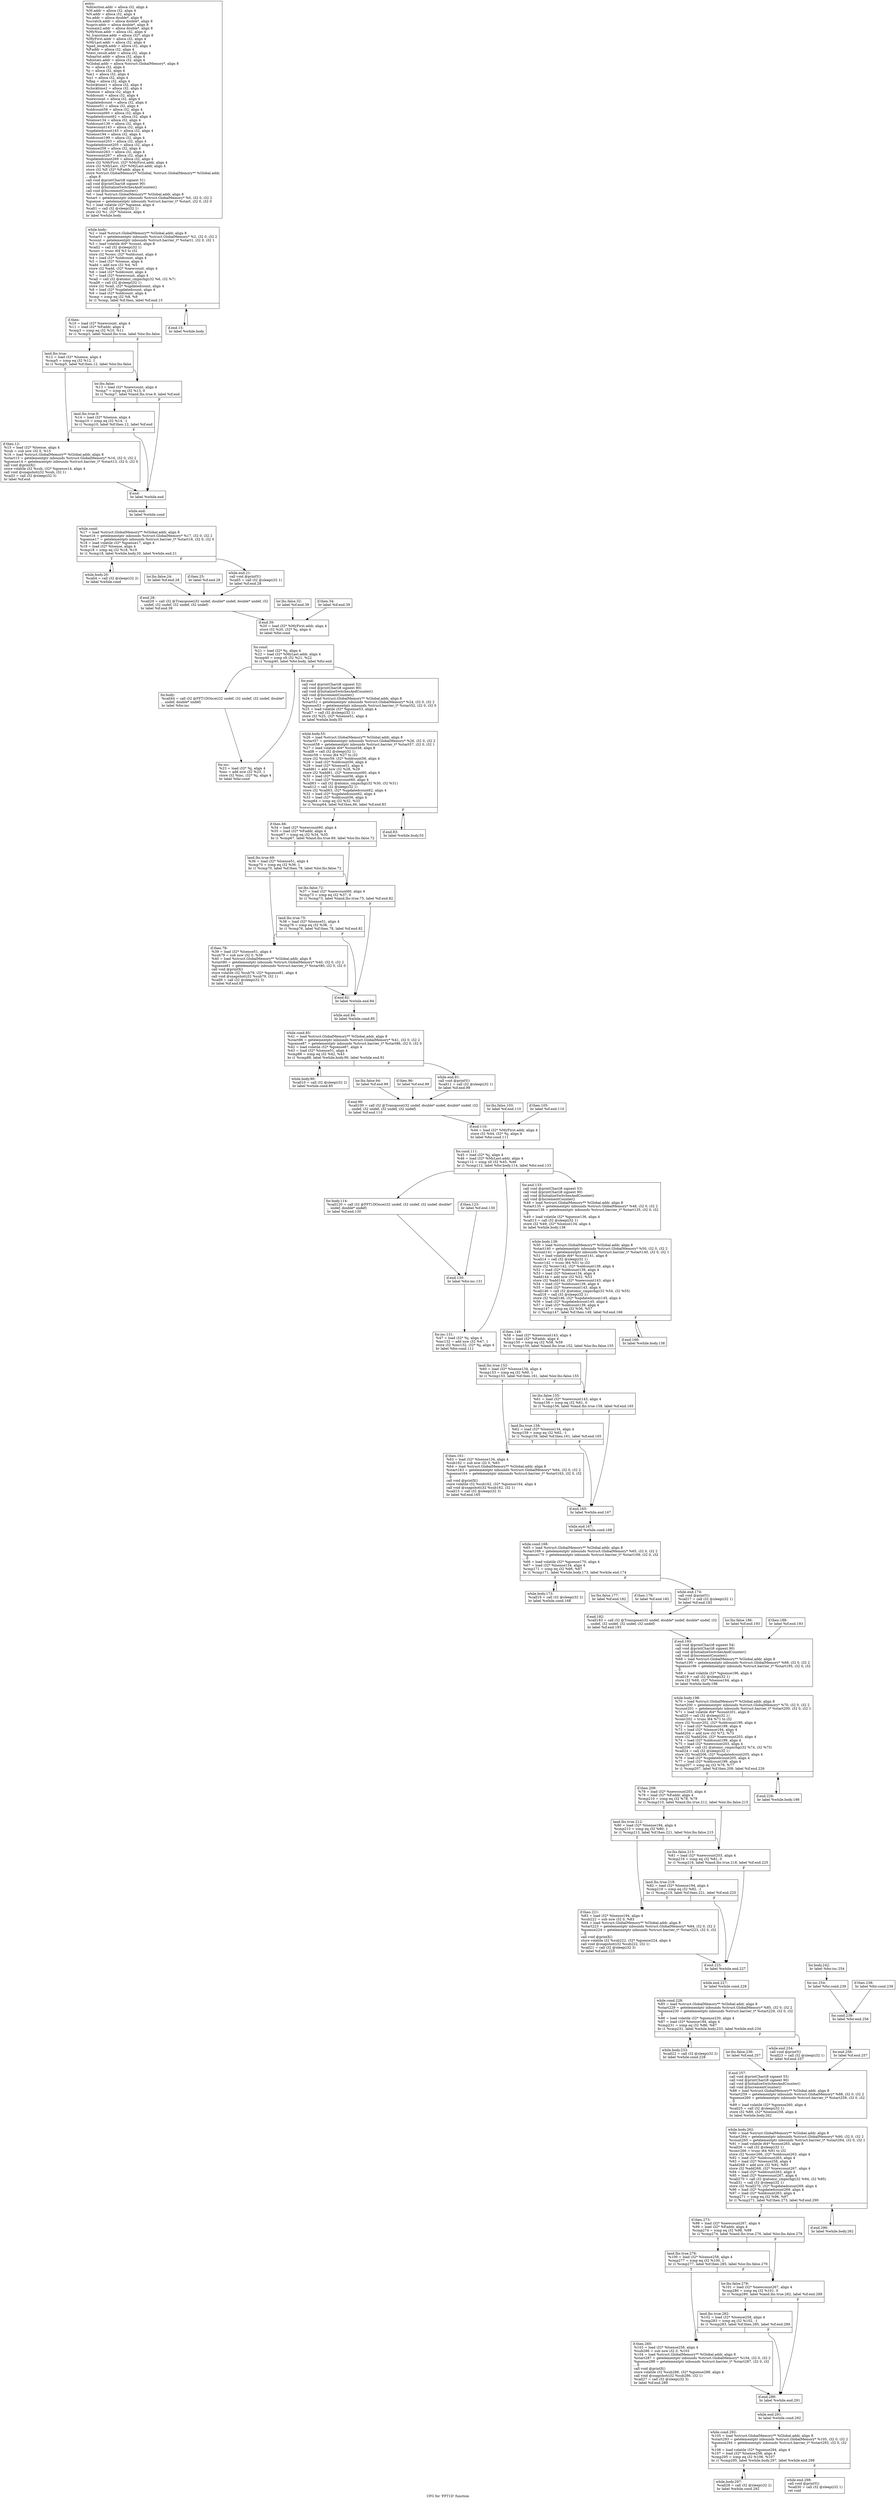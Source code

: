 digraph "CFG for 'FFT1D' function" {
	label="CFG for 'FFT1D' function";

	Node0x5db7f70 [shape=record,label="{entry:\l  %direction.addr = alloca i32, align 4\l  %M.addr = alloca i32, align 4\l  %N.addr = alloca i32, align 4\l  %x.addr = alloca double*, align 8\l  %scratch.addr = alloca double*, align 8\l  %upriv.addr = alloca double*, align 8\l  %umain2.addr = alloca double*, align 8\l  %MyNum.addr = alloca i32, align 4\l  %l_transtime.addr = alloca i32*, align 8\l  %MyFirst.addr = alloca i32, align 4\l  %MyLast.addr = alloca i32, align 4\l  %pad_length.addr = alloca i32, align 4\l  %P.addr = alloca i32, align 4\l  %test_result.addr = alloca i32, align 4\l  %doprint.addr = alloca i32, align 4\l  %dostats.addr = alloca i32, align 4\l  %Global.addr = alloca %struct.GlobalMemory*, align 8\l  %i = alloca i32, align 4\l  %j = alloca i32, align 4\l  %m1 = alloca i32, align 4\l  %n1 = alloca i32, align 4\l  %flag = alloca i32, align 4\l  %clocktime1 = alloca i32, align 4\l  %clocktime2 = alloca i32, align 4\l  %lsense = alloca i32, align 4\l  %oldcount = alloca i32, align 4\l  %newcount = alloca i32, align 4\l  %updatedcount = alloca i32, align 4\l  %lsense51 = alloca i32, align 4\l  %oldcount56 = alloca i32, align 4\l  %newcount60 = alloca i32, align 4\l  %updatedcount62 = alloca i32, align 4\l  %lsense134 = alloca i32, align 4\l  %oldcount139 = alloca i32, align 4\l  %newcount143 = alloca i32, align 4\l  %updatedcount145 = alloca i32, align 4\l  %lsense194 = alloca i32, align 4\l  %oldcount199 = alloca i32, align 4\l  %newcount203 = alloca i32, align 4\l  %updatedcount205 = alloca i32, align 4\l  %lsense258 = alloca i32, align 4\l  %oldcount263 = alloca i32, align 4\l  %newcount267 = alloca i32, align 4\l  %updatedcount269 = alloca i32, align 4\l  store i32 %MyFirst, i32* %MyFirst.addr, align 4\l  store i32 %MyLast, i32* %MyLast.addr, align 4\l  store i32 %P, i32* %P.addr, align 4\l  store %struct.GlobalMemory* %Global, %struct.GlobalMemory** %Global.addr,\l... align 8\l  call void @printChar(i8 signext 51)\l  call void @printChar(i8 signext 90)\l  call void @InitializeSwitchesAndCounter()\l  call void @IncrementCounter()\l  %0 = load %struct.GlobalMemory** %Global.addr, align 8\l  %start = getelementptr inbounds %struct.GlobalMemory* %0, i32 0, i32 2\l  %gsense = getelementptr inbounds %struct.barrier_t* %start, i32 0, i32 0\l  %1 = load volatile i32* %gsense, align 4\l  %call1 = call i32 @sleep(i32 1)\l  store i32 %1, i32* %lsense, align 4\l  br label %while.body\l}"];
	Node0x5db7f70 -> Node0x5db7fc0;
	Node0x5db7fc0 [shape=record,label="{while.body:                                       \l  %2 = load %struct.GlobalMemory** %Global.addr, align 8\l  %start1 = getelementptr inbounds %struct.GlobalMemory* %2, i32 0, i32 2\l  %count = getelementptr inbounds %struct.barrier_t* %start1, i32 0, i32 1\l  %3 = load volatile i64* %count, align 8\l  %call2 = call i32 @sleep(i32 1)\l  %conv = trunc i64 %3 to i32\l  store i32 %conv, i32* %oldcount, align 4\l  %4 = load i32* %oldcount, align 4\l  %5 = load i32* %lsense, align 4\l  %add = add nsw i32 %4, %5\l  store i32 %add, i32* %newcount, align 4\l  %6 = load i32* %oldcount, align 4\l  %7 = load i32* %newcount, align 4\l  %call = call i32 @atomic_cmpxchg(i32 %6, i32 %7)\l  %call6 = call i32 @sleep(i32 1)\l  store i32 %call, i32* %updatedcount, align 4\l  %8 = load i32* %updatedcount, align 4\l  %9 = load i32* %oldcount, align 4\l  %cmp = icmp eq i32 %8, %9\l  br i1 %cmp, label %if.then, label %if.end.15\l|{<s0>T|<s1>F}}"];
	Node0x5db7fc0:s0 -> Node0x5db8010;
	Node0x5db7fc0:s1 -> Node0x5db81f0;
	Node0x5db8010 [shape=record,label="{if.then:                                          \l  %10 = load i32* %newcount, align 4\l  %11 = load i32* %P.addr, align 4\l  %cmp3 = icmp eq i32 %10, %11\l  br i1 %cmp3, label %land.lhs.true, label %lor.lhs.false\l|{<s0>T|<s1>F}}"];
	Node0x5db8010:s0 -> Node0x5db8060;
	Node0x5db8010:s1 -> Node0x5db80b0;
	Node0x5db8060 [shape=record,label="{land.lhs.true:                                    \l  %12 = load i32* %lsense, align 4\l  %cmp5 = icmp eq i32 %12, 1\l  br i1 %cmp5, label %if.then.12, label %lor.lhs.false\l|{<s0>T|<s1>F}}"];
	Node0x5db8060:s0 -> Node0x5db8150;
	Node0x5db8060:s1 -> Node0x5db80b0;
	Node0x5db80b0 [shape=record,label="{lor.lhs.false:                                    \l  %13 = load i32* %newcount, align 4\l  %cmp7 = icmp eq i32 %13, 0\l  br i1 %cmp7, label %land.lhs.true.9, label %if.end\l|{<s0>T|<s1>F}}"];
	Node0x5db80b0:s0 -> Node0x5db8100;
	Node0x5db80b0:s1 -> Node0x5db81a0;
	Node0x5db8100 [shape=record,label="{land.lhs.true.9:                                  \l  %14 = load i32* %lsense, align 4\l  %cmp10 = icmp eq i32 %14, -1\l  br i1 %cmp10, label %if.then.12, label %if.end\l|{<s0>T|<s1>F}}"];
	Node0x5db8100:s0 -> Node0x5db8150;
	Node0x5db8100:s1 -> Node0x5db81a0;
	Node0x5db8150 [shape=record,label="{if.then.12:                                       \l  %15 = load i32* %lsense, align 4\l  %sub = sub nsw i32 0, %15\l  %16 = load %struct.GlobalMemory** %Global.addr, align 8\l  %start13 = getelementptr inbounds %struct.GlobalMemory* %16, i32 0, i32 2\l  %gsense14 = getelementptr inbounds %struct.barrier_t* %start13, i32 0, i32 0\l  call void @printX()\l  store volatile i32 %sub, i32* %gsense14, align 4\l  call void @snapshot(i32 %sub, i32 1)\l  %call3 = call i32 @sleep(i32 3)\l  br label %if.end\l}"];
	Node0x5db8150 -> Node0x5db81a0;
	Node0x5db81a0 [shape=record,label="{if.end:                                           \l  br label %while.end\l}"];
	Node0x5db81a0 -> Node0x5db8240;
	Node0x5db81f0 [shape=record,label="{if.end.15:                                        \l  br label %while.body\l}"];
	Node0x5db81f0 -> Node0x5db7fc0;
	Node0x5db8240 [shape=record,label="{while.end:                                        \l  br label %while.cond\l}"];
	Node0x5db8240 -> Node0x5db8290;
	Node0x5db8290 [shape=record,label="{while.cond:                                       \l  %17 = load %struct.GlobalMemory** %Global.addr, align 8\l  %start16 = getelementptr inbounds %struct.GlobalMemory* %17, i32 0, i32 2\l  %gsense17 = getelementptr inbounds %struct.barrier_t* %start16, i32 0, i32 0\l  %18 = load volatile i32* %gsense17, align 4\l  %19 = load i32* %lsense, align 4\l  %cmp18 = icmp eq i32 %18, %19\l  br i1 %cmp18, label %while.body.20, label %while.end.21\l|{<s0>T|<s1>F}}"];
	Node0x5db8290:s0 -> Node0x5db82e0;
	Node0x5db8290:s1 -> Node0x5db8330;
	Node0x5db82e0 [shape=record,label="{while.body.20:                                    \l  %call4 = call i32 @sleep(i32 2)\l  br label %while.cond\l}"];
	Node0x5db82e0 -> Node0x5db8290;
	Node0x5db8330 [shape=record,label="{while.end.21:                                     \l  call void @printY()\l  %call5 = call i32 @sleep(i32 1)\l  br label %if.end.28\l}"];
	Node0x5db8330 -> Node0x5db8420;
	Node0x5db8380 [shape=record,label="{lor.lhs.false.24:                                 \l  br label %if.end.28\l}"];
	Node0x5db8380 -> Node0x5db8420;
	Node0x5db83d0 [shape=record,label="{if.then.25:                                       \l  br label %if.end.28\l}"];
	Node0x5db83d0 -> Node0x5db8420;
	Node0x5db8420 [shape=record,label="{if.end.28:                                        \l  %call29 = call i32 @Transpose(i32 undef, double* undef, double* undef, i32\l... undef, i32 undef, i32 undef, i32 undef)\l  br label %if.end.39\l}"];
	Node0x5db8420 -> Node0x5db8510;
	Node0x5db8470 [shape=record,label="{lor.lhs.false.32:                                 \l  br label %if.end.39\l}"];
	Node0x5db8470 -> Node0x5db8510;
	Node0x5db84c0 [shape=record,label="{if.then.34:                                       \l  br label %if.end.39\l}"];
	Node0x5db84c0 -> Node0x5db8510;
	Node0x5db8510 [shape=record,label="{if.end.39:                                        \l  %20 = load i32* %MyFirst.addr, align 4\l  store i32 %20, i32* %j, align 4\l  br label %for.cond\l}"];
	Node0x5db8510 -> Node0x5db8560;
	Node0x5db8560 [shape=record,label="{for.cond:                                         \l  %21 = load i32* %j, align 4\l  %22 = load i32* %MyLast.addr, align 4\l  %cmp40 = icmp slt i32 %21, %22\l  br i1 %cmp40, label %for.body, label %for.end\l|{<s0>T|<s1>F}}"];
	Node0x5db8560:s0 -> Node0x5db85b0;
	Node0x5db8560:s1 -> Node0x5db8650;
	Node0x5db85b0 [shape=record,label="{for.body:                                         \l  %call44 = call i32 @FFT1DOnce(i32 undef, i32 undef, i32 undef, double*\l... undef, double* undef)\l  br label %for.inc\l}"];
	Node0x5db85b0 -> Node0x5db8600;
	Node0x5db8600 [shape=record,label="{for.inc:                                          \l  %23 = load i32* %j, align 4\l  %inc = add nsw i32 %23, 1\l  store i32 %inc, i32* %j, align 4\l  br label %for.cond\l}"];
	Node0x5db8600 -> Node0x5db8560;
	Node0x5db8650 [shape=record,label="{for.end:                                          \l  call void @printChar(i8 signext 52)\l  call void @printChar(i8 signext 90)\l  call void @InitializeSwitchesAndCounter()\l  call void @IncrementCounter()\l  %24 = load %struct.GlobalMemory** %Global.addr, align 8\l  %start52 = getelementptr inbounds %struct.GlobalMemory* %24, i32 0, i32 2\l  %gsense53 = getelementptr inbounds %struct.barrier_t* %start52, i32 0, i32 0\l  %25 = load volatile i32* %gsense53, align 4\l  %call7 = call i32 @sleep(i32 1)\l  store i32 %25, i32* %lsense51, align 4\l  br label %while.body.55\l}"];
	Node0x5db8650 -> Node0x5db86a0;
	Node0x5db86a0 [shape=record,label="{while.body.55:                                    \l  %26 = load %struct.GlobalMemory** %Global.addr, align 8\l  %start57 = getelementptr inbounds %struct.GlobalMemory* %26, i32 0, i32 2\l  %count58 = getelementptr inbounds %struct.barrier_t* %start57, i32 0, i32 1\l  %27 = load volatile i64* %count58, align 8\l  %call8 = call i32 @sleep(i32 1)\l  %conv59 = trunc i64 %27 to i32\l  store i32 %conv59, i32* %oldcount56, align 4\l  %28 = load i32* %oldcount56, align 4\l  %29 = load i32* %lsense51, align 4\l  %add61 = add nsw i32 %28, %29\l  store i32 %add61, i32* %newcount60, align 4\l  %30 = load i32* %oldcount56, align 4\l  %31 = load i32* %newcount60, align 4\l  %call63 = call i32 @atomic_cmpxchg(i32 %30, i32 %31)\l  %call12 = call i32 @sleep(i32 1)\l  store i32 %call63, i32* %updatedcount62, align 4\l  %32 = load i32* %updatedcount62, align 4\l  %33 = load i32* %oldcount56, align 4\l  %cmp64 = icmp eq i32 %32, %33\l  br i1 %cmp64, label %if.then.66, label %if.end.83\l|{<s0>T|<s1>F}}"];
	Node0x5db86a0:s0 -> Node0x5db86f0;
	Node0x5db86a0:s1 -> Node0x5db88d0;
	Node0x5db86f0 [shape=record,label="{if.then.66:                                       \l  %34 = load i32* %newcount60, align 4\l  %35 = load i32* %P.addr, align 4\l  %cmp67 = icmp eq i32 %34, %35\l  br i1 %cmp67, label %land.lhs.true.69, label %lor.lhs.false.72\l|{<s0>T|<s1>F}}"];
	Node0x5db86f0:s0 -> Node0x5db8740;
	Node0x5db86f0:s1 -> Node0x5db8790;
	Node0x5db8740 [shape=record,label="{land.lhs.true.69:                                 \l  %36 = load i32* %lsense51, align 4\l  %cmp70 = icmp eq i32 %36, 1\l  br i1 %cmp70, label %if.then.78, label %lor.lhs.false.72\l|{<s0>T|<s1>F}}"];
	Node0x5db8740:s0 -> Node0x5db8830;
	Node0x5db8740:s1 -> Node0x5db8790;
	Node0x5db8790 [shape=record,label="{lor.lhs.false.72:                                 \l  %37 = load i32* %newcount60, align 4\l  %cmp73 = icmp eq i32 %37, 0\l  br i1 %cmp73, label %land.lhs.true.75, label %if.end.82\l|{<s0>T|<s1>F}}"];
	Node0x5db8790:s0 -> Node0x5db87e0;
	Node0x5db8790:s1 -> Node0x5db8880;
	Node0x5db87e0 [shape=record,label="{land.lhs.true.75:                                 \l  %38 = load i32* %lsense51, align 4\l  %cmp76 = icmp eq i32 %38, -1\l  br i1 %cmp76, label %if.then.78, label %if.end.82\l|{<s0>T|<s1>F}}"];
	Node0x5db87e0:s0 -> Node0x5db8830;
	Node0x5db87e0:s1 -> Node0x5db8880;
	Node0x5db8830 [shape=record,label="{if.then.78:                                       \l  %39 = load i32* %lsense51, align 4\l  %sub79 = sub nsw i32 0, %39\l  %40 = load %struct.GlobalMemory** %Global.addr, align 8\l  %start80 = getelementptr inbounds %struct.GlobalMemory* %40, i32 0, i32 2\l  %gsense81 = getelementptr inbounds %struct.barrier_t* %start80, i32 0, i32 0\l  call void @printX()\l  store volatile i32 %sub79, i32* %gsense81, align 4\l  call void @snapshot(i32 %sub79, i32 1)\l  %call9 = call i32 @sleep(i32 3)\l  br label %if.end.82\l}"];
	Node0x5db8830 -> Node0x5db8880;
	Node0x5db8880 [shape=record,label="{if.end.82:                                        \l  br label %while.end.84\l}"];
	Node0x5db8880 -> Node0x5db8920;
	Node0x5db88d0 [shape=record,label="{if.end.83:                                        \l  br label %while.body.55\l}"];
	Node0x5db88d0 -> Node0x5db86a0;
	Node0x5db8920 [shape=record,label="{while.end.84:                                     \l  br label %while.cond.85\l}"];
	Node0x5db8920 -> Node0x5db8970;
	Node0x5db8970 [shape=record,label="{while.cond.85:                                    \l  %41 = load %struct.GlobalMemory** %Global.addr, align 8\l  %start86 = getelementptr inbounds %struct.GlobalMemory* %41, i32 0, i32 2\l  %gsense87 = getelementptr inbounds %struct.barrier_t* %start86, i32 0, i32 0\l  %42 = load volatile i32* %gsense87, align 4\l  %43 = load i32* %lsense51, align 4\l  %cmp88 = icmp eq i32 %42, %43\l  br i1 %cmp88, label %while.body.90, label %while.end.91\l|{<s0>T|<s1>F}}"];
	Node0x5db8970:s0 -> Node0x5db89c0;
	Node0x5db8970:s1 -> Node0x5db8a10;
	Node0x5db89c0 [shape=record,label="{while.body.90:                                    \l  %call10 = call i32 @sleep(i32 2)\l  br label %while.cond.85\l}"];
	Node0x5db89c0 -> Node0x5db8970;
	Node0x5db8a10 [shape=record,label="{while.end.91:                                     \l  call void @printY()\l  %call11 = call i32 @sleep(i32 1)\l  br label %if.end.99\l}"];
	Node0x5db8a10 -> Node0x5db8b00;
	Node0x5db8a60 [shape=record,label="{lor.lhs.false.94:                                 \l  br label %if.end.99\l}"];
	Node0x5db8a60 -> Node0x5db8b00;
	Node0x5db8ab0 [shape=record,label="{if.then.96:                                       \l  br label %if.end.99\l}"];
	Node0x5db8ab0 -> Node0x5db8b00;
	Node0x5db8b00 [shape=record,label="{if.end.99:                                        \l  %call100 = call i32 @Transpose(i32 undef, double* undef, double* undef, i32\l... undef, i32 undef, i32 undef, i32 undef)\l  br label %if.end.110\l}"];
	Node0x5db8b00 -> Node0x5db8bf0;
	Node0x5db8b50 [shape=record,label="{lor.lhs.false.103:                                \l  br label %if.end.110\l}"];
	Node0x5db8b50 -> Node0x5db8bf0;
	Node0x5db8ba0 [shape=record,label="{if.then.105:                                      \l  br label %if.end.110\l}"];
	Node0x5db8ba0 -> Node0x5db8bf0;
	Node0x5db8bf0 [shape=record,label="{if.end.110:                                       \l  %44 = load i32* %MyFirst.addr, align 4\l  store i32 %44, i32* %j, align 4\l  br label %for.cond.111\l}"];
	Node0x5db8bf0 -> Node0x5db8c40;
	Node0x5db8c40 [shape=record,label="{for.cond.111:                                     \l  %45 = load i32* %j, align 4\l  %46 = load i32* %MyLast.addr, align 4\l  %cmp112 = icmp slt i32 %45, %46\l  br i1 %cmp112, label %for.body.114, label %for.end.133\l|{<s0>T|<s1>F}}"];
	Node0x5db8c40:s0 -> Node0x5db8c90;
	Node0x5db8c40:s1 -> Node0x5db8dd0;
	Node0x5db8c90 [shape=record,label="{for.body.114:                                     \l  %call120 = call i32 @FFT1DOnce(i32 undef, i32 undef, i32 undef, double*\l... undef, double* undef)\l  br label %if.end.130\l}"];
	Node0x5db8c90 -> Node0x5db8d30;
	Node0x5db8ce0 [shape=record,label="{if.then.123:                                      \l  br label %if.end.130\l}"];
	Node0x5db8ce0 -> Node0x5db8d30;
	Node0x5db8d30 [shape=record,label="{if.end.130:                                       \l  br label %for.inc.131\l}"];
	Node0x5db8d30 -> Node0x5db8d80;
	Node0x5db8d80 [shape=record,label="{for.inc.131:                                      \l  %47 = load i32* %j, align 4\l  %inc132 = add nsw i32 %47, 1\l  store i32 %inc132, i32* %j, align 4\l  br label %for.cond.111\l}"];
	Node0x5db8d80 -> Node0x5db8c40;
	Node0x5db8dd0 [shape=record,label="{for.end.133:                                      \l  call void @printChar(i8 signext 53)\l  call void @printChar(i8 signext 90)\l  call void @InitializeSwitchesAndCounter()\l  call void @IncrementCounter()\l  %48 = load %struct.GlobalMemory** %Global.addr, align 8\l  %start135 = getelementptr inbounds %struct.GlobalMemory* %48, i32 0, i32 2\l  %gsense136 = getelementptr inbounds %struct.barrier_t* %start135, i32 0, i32\l... 0\l  %49 = load volatile i32* %gsense136, align 4\l  %call13 = call i32 @sleep(i32 1)\l  store i32 %49, i32* %lsense134, align 4\l  br label %while.body.138\l}"];
	Node0x5db8dd0 -> Node0x5db8e20;
	Node0x5db8e20 [shape=record,label="{while.body.138:                                   \l  %50 = load %struct.GlobalMemory** %Global.addr, align 8\l  %start140 = getelementptr inbounds %struct.GlobalMemory* %50, i32 0, i32 2\l  %count141 = getelementptr inbounds %struct.barrier_t* %start140, i32 0, i32 1\l  %51 = load volatile i64* %count141, align 8\l  %call14 = call i32 @sleep(i32 1)\l  %conv142 = trunc i64 %51 to i32\l  store i32 %conv142, i32* %oldcount139, align 4\l  %52 = load i32* %oldcount139, align 4\l  %53 = load i32* %lsense134, align 4\l  %add144 = add nsw i32 %52, %53\l  store i32 %add144, i32* %newcount143, align 4\l  %54 = load i32* %oldcount139, align 4\l  %55 = load i32* %newcount143, align 4\l  %call146 = call i32 @atomic_cmpxchg(i32 %54, i32 %55)\l  %call18 = call i32 @sleep(i32 1)\l  store i32 %call146, i32* %updatedcount145, align 4\l  %56 = load i32* %updatedcount145, align 4\l  %57 = load i32* %oldcount139, align 4\l  %cmp147 = icmp eq i32 %56, %57\l  br i1 %cmp147, label %if.then.149, label %if.end.166\l|{<s0>T|<s1>F}}"];
	Node0x5db8e20:s0 -> Node0x5db8e70;
	Node0x5db8e20:s1 -> Node0x5db9050;
	Node0x5db8e70 [shape=record,label="{if.then.149:                                      \l  %58 = load i32* %newcount143, align 4\l  %59 = load i32* %P.addr, align 4\l  %cmp150 = icmp eq i32 %58, %59\l  br i1 %cmp150, label %land.lhs.true.152, label %lor.lhs.false.155\l|{<s0>T|<s1>F}}"];
	Node0x5db8e70:s0 -> Node0x5db8ec0;
	Node0x5db8e70:s1 -> Node0x5db8f10;
	Node0x5db8ec0 [shape=record,label="{land.lhs.true.152:                                \l  %60 = load i32* %lsense134, align 4\l  %cmp153 = icmp eq i32 %60, 1\l  br i1 %cmp153, label %if.then.161, label %lor.lhs.false.155\l|{<s0>T|<s1>F}}"];
	Node0x5db8ec0:s0 -> Node0x5db8fb0;
	Node0x5db8ec0:s1 -> Node0x5db8f10;
	Node0x5db8f10 [shape=record,label="{lor.lhs.false.155:                                \l  %61 = load i32* %newcount143, align 4\l  %cmp156 = icmp eq i32 %61, 0\l  br i1 %cmp156, label %land.lhs.true.158, label %if.end.165\l|{<s0>T|<s1>F}}"];
	Node0x5db8f10:s0 -> Node0x5db8f60;
	Node0x5db8f10:s1 -> Node0x5db9000;
	Node0x5db8f60 [shape=record,label="{land.lhs.true.158:                                \l  %62 = load i32* %lsense134, align 4\l  %cmp159 = icmp eq i32 %62, -1\l  br i1 %cmp159, label %if.then.161, label %if.end.165\l|{<s0>T|<s1>F}}"];
	Node0x5db8f60:s0 -> Node0x5db8fb0;
	Node0x5db8f60:s1 -> Node0x5db9000;
	Node0x5db8fb0 [shape=record,label="{if.then.161:                                      \l  %63 = load i32* %lsense134, align 4\l  %sub162 = sub nsw i32 0, %63\l  %64 = load %struct.GlobalMemory** %Global.addr, align 8\l  %start163 = getelementptr inbounds %struct.GlobalMemory* %64, i32 0, i32 2\l  %gsense164 = getelementptr inbounds %struct.barrier_t* %start163, i32 0, i32\l... 0\l  call void @printX()\l  store volatile i32 %sub162, i32* %gsense164, align 4\l  call void @snapshot(i32 %sub162, i32 1)\l  %call15 = call i32 @sleep(i32 3)\l  br label %if.end.165\l}"];
	Node0x5db8fb0 -> Node0x5db9000;
	Node0x5db9000 [shape=record,label="{if.end.165:                                       \l  br label %while.end.167\l}"];
	Node0x5db9000 -> Node0x5db90a0;
	Node0x5db9050 [shape=record,label="{if.end.166:                                       \l  br label %while.body.138\l}"];
	Node0x5db9050 -> Node0x5db8e20;
	Node0x5db90a0 [shape=record,label="{while.end.167:                                    \l  br label %while.cond.168\l}"];
	Node0x5db90a0 -> Node0x5db90f0;
	Node0x5db90f0 [shape=record,label="{while.cond.168:                                   \l  %65 = load %struct.GlobalMemory** %Global.addr, align 8\l  %start169 = getelementptr inbounds %struct.GlobalMemory* %65, i32 0, i32 2\l  %gsense170 = getelementptr inbounds %struct.barrier_t* %start169, i32 0, i32\l... 0\l  %66 = load volatile i32* %gsense170, align 4\l  %67 = load i32* %lsense134, align 4\l  %cmp171 = icmp eq i32 %66, %67\l  br i1 %cmp171, label %while.body.173, label %while.end.174\l|{<s0>T|<s1>F}}"];
	Node0x5db90f0:s0 -> Node0x5db9140;
	Node0x5db90f0:s1 -> Node0x5db9190;
	Node0x5db9140 [shape=record,label="{while.body.173:                                   \l  %call16 = call i32 @sleep(i32 2)\l  br label %while.cond.168\l}"];
	Node0x5db9140 -> Node0x5db90f0;
	Node0x5db9190 [shape=record,label="{while.end.174:                                    \l  call void @printY()\l  %call17 = call i32 @sleep(i32 1)\l  br label %if.end.182\l}"];
	Node0x5db9190 -> Node0x5db9280;
	Node0x5db91e0 [shape=record,label="{lor.lhs.false.177:                                \l  br label %if.end.182\l}"];
	Node0x5db91e0 -> Node0x5db9280;
	Node0x5db9230 [shape=record,label="{if.then.179:                                      \l  br label %if.end.182\l}"];
	Node0x5db9230 -> Node0x5db9280;
	Node0x5db9280 [shape=record,label="{if.end.182:                                       \l  %call183 = call i32 @Transpose(i32 undef, double* undef, double* undef, i32\l... undef, i32 undef, i32 undef, i32 undef)\l  br label %if.end.193\l}"];
	Node0x5db9280 -> Node0x5db9370;
	Node0x5db92d0 [shape=record,label="{lor.lhs.false.186:                                \l  br label %if.end.193\l}"];
	Node0x5db92d0 -> Node0x5db9370;
	Node0x5db9320 [shape=record,label="{if.then.188:                                      \l  br label %if.end.193\l}"];
	Node0x5db9320 -> Node0x5db9370;
	Node0x5db9370 [shape=record,label="{if.end.193:                                       \l  call void @printChar(i8 signext 54)\l  call void @printChar(i8 signext 90)\l  call void @InitializeSwitchesAndCounter()\l  call void @IncrementCounter()\l  %68 = load %struct.GlobalMemory** %Global.addr, align 8\l  %start195 = getelementptr inbounds %struct.GlobalMemory* %68, i32 0, i32 2\l  %gsense196 = getelementptr inbounds %struct.barrier_t* %start195, i32 0, i32\l... 0\l  %69 = load volatile i32* %gsense196, align 4\l  %call19 = call i32 @sleep(i32 1)\l  store i32 %69, i32* %lsense194, align 4\l  br label %while.body.198\l}"];
	Node0x5db9370 -> Node0x5db93c0;
	Node0x5db93c0 [shape=record,label="{while.body.198:                                   \l  %70 = load %struct.GlobalMemory** %Global.addr, align 8\l  %start200 = getelementptr inbounds %struct.GlobalMemory* %70, i32 0, i32 2\l  %count201 = getelementptr inbounds %struct.barrier_t* %start200, i32 0, i32 1\l  %71 = load volatile i64* %count201, align 8\l  %call20 = call i32 @sleep(i32 1)\l  %conv202 = trunc i64 %71 to i32\l  store i32 %conv202, i32* %oldcount199, align 4\l  %72 = load i32* %oldcount199, align 4\l  %73 = load i32* %lsense194, align 4\l  %add204 = add nsw i32 %72, %73\l  store i32 %add204, i32* %newcount203, align 4\l  %74 = load i32* %oldcount199, align 4\l  %75 = load i32* %newcount203, align 4\l  %call206 = call i32 @atomic_cmpxchg(i32 %74, i32 %75)\l  %call24 = call i32 @sleep(i32 1)\l  store i32 %call206, i32* %updatedcount205, align 4\l  %76 = load i32* %updatedcount205, align 4\l  %77 = load i32* %oldcount199, align 4\l  %cmp207 = icmp eq i32 %76, %77\l  br i1 %cmp207, label %if.then.209, label %if.end.226\l|{<s0>T|<s1>F}}"];
	Node0x5db93c0:s0 -> Node0x5db9410;
	Node0x5db93c0:s1 -> Node0x5db95f0;
	Node0x5db9410 [shape=record,label="{if.then.209:                                      \l  %78 = load i32* %newcount203, align 4\l  %79 = load i32* %P.addr, align 4\l  %cmp210 = icmp eq i32 %78, %79\l  br i1 %cmp210, label %land.lhs.true.212, label %lor.lhs.false.215\l|{<s0>T|<s1>F}}"];
	Node0x5db9410:s0 -> Node0x5db9460;
	Node0x5db9410:s1 -> Node0x5db94b0;
	Node0x5db9460 [shape=record,label="{land.lhs.true.212:                                \l  %80 = load i32* %lsense194, align 4\l  %cmp213 = icmp eq i32 %80, 1\l  br i1 %cmp213, label %if.then.221, label %lor.lhs.false.215\l|{<s0>T|<s1>F}}"];
	Node0x5db9460:s0 -> Node0x5db9550;
	Node0x5db9460:s1 -> Node0x5db94b0;
	Node0x5db94b0 [shape=record,label="{lor.lhs.false.215:                                \l  %81 = load i32* %newcount203, align 4\l  %cmp216 = icmp eq i32 %81, 0\l  br i1 %cmp216, label %land.lhs.true.218, label %if.end.225\l|{<s0>T|<s1>F}}"];
	Node0x5db94b0:s0 -> Node0x5db9500;
	Node0x5db94b0:s1 -> Node0x5db95a0;
	Node0x5db9500 [shape=record,label="{land.lhs.true.218:                                \l  %82 = load i32* %lsense194, align 4\l  %cmp219 = icmp eq i32 %82, -1\l  br i1 %cmp219, label %if.then.221, label %if.end.225\l|{<s0>T|<s1>F}}"];
	Node0x5db9500:s0 -> Node0x5db9550;
	Node0x5db9500:s1 -> Node0x5db95a0;
	Node0x5db9550 [shape=record,label="{if.then.221:                                      \l  %83 = load i32* %lsense194, align 4\l  %sub222 = sub nsw i32 0, %83\l  %84 = load %struct.GlobalMemory** %Global.addr, align 8\l  %start223 = getelementptr inbounds %struct.GlobalMemory* %84, i32 0, i32 2\l  %gsense224 = getelementptr inbounds %struct.barrier_t* %start223, i32 0, i32\l... 0\l  call void @printX()\l  store volatile i32 %sub222, i32* %gsense224, align 4\l  call void @snapshot(i32 %sub222, i32 1)\l  %call21 = call i32 @sleep(i32 3)\l  br label %if.end.225\l}"];
	Node0x5db9550 -> Node0x5db95a0;
	Node0x5db95a0 [shape=record,label="{if.end.225:                                       \l  br label %while.end.227\l}"];
	Node0x5db95a0 -> Node0x5db9640;
	Node0x5db95f0 [shape=record,label="{if.end.226:                                       \l  br label %while.body.198\l}"];
	Node0x5db95f0 -> Node0x5db93c0;
	Node0x5db9640 [shape=record,label="{while.end.227:                                    \l  br label %while.cond.228\l}"];
	Node0x5db9640 -> Node0x5db9690;
	Node0x5db9690 [shape=record,label="{while.cond.228:                                   \l  %85 = load %struct.GlobalMemory** %Global.addr, align 8\l  %start229 = getelementptr inbounds %struct.GlobalMemory* %85, i32 0, i32 2\l  %gsense230 = getelementptr inbounds %struct.barrier_t* %start229, i32 0, i32\l... 0\l  %86 = load volatile i32* %gsense230, align 4\l  %87 = load i32* %lsense194, align 4\l  %cmp231 = icmp eq i32 %86, %87\l  br i1 %cmp231, label %while.body.233, label %while.end.234\l|{<s0>T|<s1>F}}"];
	Node0x5db9690:s0 -> Node0x5db96e0;
	Node0x5db9690:s1 -> Node0x5db9730;
	Node0x5db96e0 [shape=record,label="{while.body.233:                                   \l  %call22 = call i32 @sleep(i32 2)\l  br label %while.cond.228\l}"];
	Node0x5db96e0 -> Node0x5db9690;
	Node0x5db9730 [shape=record,label="{while.end.234:                                    \l  call void @printY()\l  %call23 = call i32 @sleep(i32 1)\l  br label %if.end.257\l}"];
	Node0x5db9730 -> Node0x5db9960;
	Node0x5db9780 [shape=record,label="{lor.lhs.false.236:                                \l  br label %if.end.257\l}"];
	Node0x5db9780 -> Node0x5db9960;
	Node0x5db97d0 [shape=record,label="{if.then.238:                                      \l  br label %for.cond.239\l}"];
	Node0x5db97d0 -> Node0x5db9820;
	Node0x5db9820 [shape=record,label="{for.cond.239:                                     \l  br label %for.end.256\l}"];
	Node0x5db9820 -> Node0x5db9910;
	Node0x5db9870 [shape=record,label="{for.body.242:                                     \l  br label %for.inc.254\l}"];
	Node0x5db9870 -> Node0x5db98c0;
	Node0x5db98c0 [shape=record,label="{for.inc.254:                                      \l  br label %for.cond.239\l}"];
	Node0x5db98c0 -> Node0x5db9820;
	Node0x5db9910 [shape=record,label="{for.end.256:                                      \l  br label %if.end.257\l}"];
	Node0x5db9910 -> Node0x5db9960;
	Node0x5db9960 [shape=record,label="{if.end.257:                                       \l  call void @printChar(i8 signext 55)\l  call void @printChar(i8 signext 90)\l  call void @InitializeSwitchesAndCounter()\l  call void @IncrementCounter()\l  %88 = load %struct.GlobalMemory** %Global.addr, align 8\l  %start259 = getelementptr inbounds %struct.GlobalMemory* %88, i32 0, i32 2\l  %gsense260 = getelementptr inbounds %struct.barrier_t* %start259, i32 0, i32\l... 0\l  %89 = load volatile i32* %gsense260, align 4\l  %call25 = call i32 @sleep(i32 1)\l  store i32 %89, i32* %lsense258, align 4\l  br label %while.body.262\l}"];
	Node0x5db9960 -> Node0x5db99b0;
	Node0x5db99b0 [shape=record,label="{while.body.262:                                   \l  %90 = load %struct.GlobalMemory** %Global.addr, align 8\l  %start264 = getelementptr inbounds %struct.GlobalMemory* %90, i32 0, i32 2\l  %count265 = getelementptr inbounds %struct.barrier_t* %start264, i32 0, i32 1\l  %91 = load volatile i64* %count265, align 8\l  %call26 = call i32 @sleep(i32 1)\l  %conv266 = trunc i64 %91 to i32\l  store i32 %conv266, i32* %oldcount263, align 4\l  %92 = load i32* %oldcount263, align 4\l  %93 = load i32* %lsense258, align 4\l  %add268 = add nsw i32 %92, %93\l  store i32 %add268, i32* %newcount267, align 4\l  %94 = load i32* %oldcount263, align 4\l  %95 = load i32* %newcount267, align 4\l  %call270 = call i32 @atomic_cmpxchg(i32 %94, i32 %95)\l  %call31 = call i32 @sleep(i32 1)\l  store i32 %call270, i32* %updatedcount269, align 4\l  %96 = load i32* %updatedcount269, align 4\l  %97 = load i32* %oldcount263, align 4\l  %cmp271 = icmp eq i32 %96, %97\l  br i1 %cmp271, label %if.then.273, label %if.end.290\l|{<s0>T|<s1>F}}"];
	Node0x5db99b0:s0 -> Node0x5db9a00;
	Node0x5db99b0:s1 -> Node0x5db9be0;
	Node0x5db9a00 [shape=record,label="{if.then.273:                                      \l  %98 = load i32* %newcount267, align 4\l  %99 = load i32* %P.addr, align 4\l  %cmp274 = icmp eq i32 %98, %99\l  br i1 %cmp274, label %land.lhs.true.276, label %lor.lhs.false.279\l|{<s0>T|<s1>F}}"];
	Node0x5db9a00:s0 -> Node0x5db9a50;
	Node0x5db9a00:s1 -> Node0x5db9aa0;
	Node0x5db9a50 [shape=record,label="{land.lhs.true.276:                                \l  %100 = load i32* %lsense258, align 4\l  %cmp277 = icmp eq i32 %100, 1\l  br i1 %cmp277, label %if.then.285, label %lor.lhs.false.279\l|{<s0>T|<s1>F}}"];
	Node0x5db9a50:s0 -> Node0x5db9b40;
	Node0x5db9a50:s1 -> Node0x5db9aa0;
	Node0x5db9aa0 [shape=record,label="{lor.lhs.false.279:                                \l  %101 = load i32* %newcount267, align 4\l  %cmp280 = icmp eq i32 %101, 0\l  br i1 %cmp280, label %land.lhs.true.282, label %if.end.289\l|{<s0>T|<s1>F}}"];
	Node0x5db9aa0:s0 -> Node0x5db9af0;
	Node0x5db9aa0:s1 -> Node0x5db9b90;
	Node0x5db9af0 [shape=record,label="{land.lhs.true.282:                                \l  %102 = load i32* %lsense258, align 4\l  %cmp283 = icmp eq i32 %102, -1\l  br i1 %cmp283, label %if.then.285, label %if.end.289\l|{<s0>T|<s1>F}}"];
	Node0x5db9af0:s0 -> Node0x5db9b40;
	Node0x5db9af0:s1 -> Node0x5db9b90;
	Node0x5db9b40 [shape=record,label="{if.then.285:                                      \l  %103 = load i32* %lsense258, align 4\l  %sub286 = sub nsw i32 0, %103\l  %104 = load %struct.GlobalMemory** %Global.addr, align 8\l  %start287 = getelementptr inbounds %struct.GlobalMemory* %104, i32 0, i32 2\l  %gsense288 = getelementptr inbounds %struct.barrier_t* %start287, i32 0, i32\l... 0\l  call void @printX()\l  store volatile i32 %sub286, i32* %gsense288, align 4\l  call void @snapshot(i32 %sub286, i32 1)\l  %call27 = call i32 @sleep(i32 3)\l  br label %if.end.289\l}"];
	Node0x5db9b40 -> Node0x5db9b90;
	Node0x5db9b90 [shape=record,label="{if.end.289:                                       \l  br label %while.end.291\l}"];
	Node0x5db9b90 -> Node0x5db9c30;
	Node0x5db9be0 [shape=record,label="{if.end.290:                                       \l  br label %while.body.262\l}"];
	Node0x5db9be0 -> Node0x5db99b0;
	Node0x5db9c30 [shape=record,label="{while.end.291:                                    \l  br label %while.cond.292\l}"];
	Node0x5db9c30 -> Node0x5db9c80;
	Node0x5db9c80 [shape=record,label="{while.cond.292:                                   \l  %105 = load %struct.GlobalMemory** %Global.addr, align 8\l  %start293 = getelementptr inbounds %struct.GlobalMemory* %105, i32 0, i32 2\l  %gsense294 = getelementptr inbounds %struct.barrier_t* %start293, i32 0, i32\l... 0\l  %106 = load volatile i32* %gsense294, align 4\l  %107 = load i32* %lsense258, align 4\l  %cmp295 = icmp eq i32 %106, %107\l  br i1 %cmp295, label %while.body.297, label %while.end.298\l|{<s0>T|<s1>F}}"];
	Node0x5db9c80:s0 -> Node0x5db9cd0;
	Node0x5db9c80:s1 -> Node0x5db9d20;
	Node0x5db9cd0 [shape=record,label="{while.body.297:                                   \l  %call28 = call i32 @sleep(i32 2)\l  br label %while.cond.292\l}"];
	Node0x5db9cd0 -> Node0x5db9c80;
	Node0x5db9d20 [shape=record,label="{while.end.298:                                    \l  call void @printY()\l  %call30 = call i32 @sleep(i32 1)\l  ret void\l}"];
}
